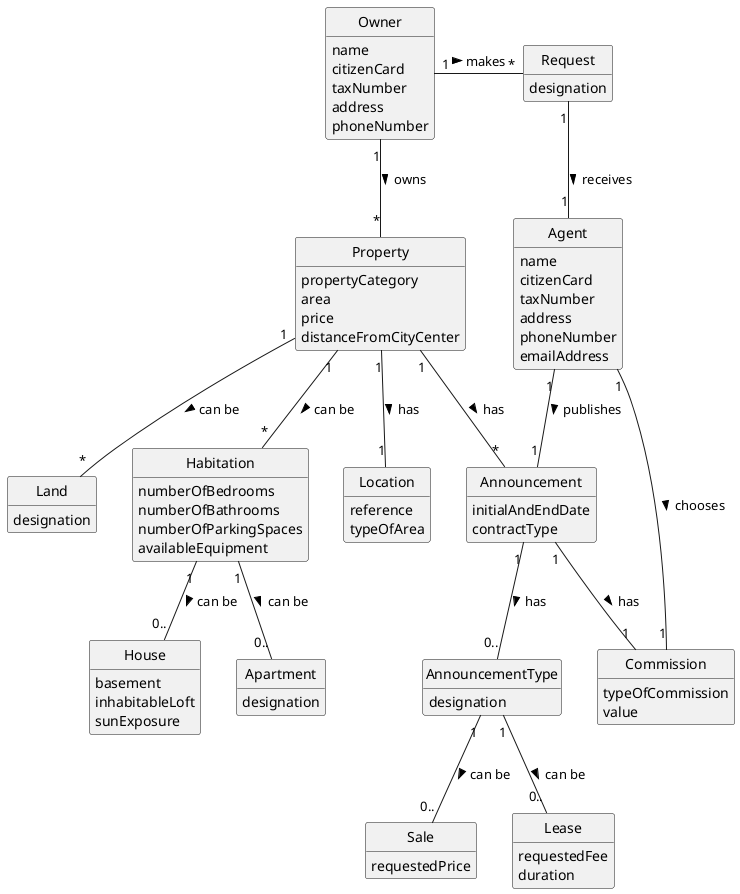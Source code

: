 @startuml
skinparam monochrome true
skinparam packageStyle rectangle
skinparam shadowing false

skinparam classAttributeIconSize 0

hide circle
hide methods

class Announcement{
    initialAndEndDate
    contractType
}

class AnnouncementType{
    designation
}

class Sale{
    requestedPrice
}

class Lease{
    requestedFee
    duration
}

class Commission{
    typeOfCommission
    value
}

class Request{
    designation
}

class Property{
    propertyCategory
    area
    price
    distanceFromCityCenter

}

class Location{
   reference
   typeOfArea
}

class Land{
    designation
}

class Habitation{
    numberOfBedrooms
    numberOfBathrooms
    numberOfParkingSpaces
    availableEquipment
}

class Apartment{
    designation
}

class Agent{
    name
    citizenCard
    taxNumber
    address
    phoneNumber
    emailAddress

}

class Owner{
    name
    citizenCard
    taxNumber
    address
    phoneNumber
}

class House {
    basement
    inhabitableLoft
    sunExposure
}

Request "1" -- "1" Agent : receives >

Agent "1" -- "1" Announcement : publishes >
Agent "1" -- "1" Commission: chooses >

Owner "1" -- "*" Property : owns >
Owner "1" -right- "*" Request : makes >

Announcement "1" -- "1" Commission : has >
Announcement "1" -- "0.." AnnouncementType: has >

AnnouncementType "1" -- "0.." Sale: can be >
AnnouncementType "1" -- "0.." Lease: can be >

Property "1" -right- "*" Announcement : has >
Property "1" -- "*" Land: can be >
Property "1" -- "1" Location: has >
Property "1" -- "*" Habitation : can be >

Habitation "1" -- "0.." House : can be >
Habitation "1" -- "0.." Apartment: can be >

@enduml
